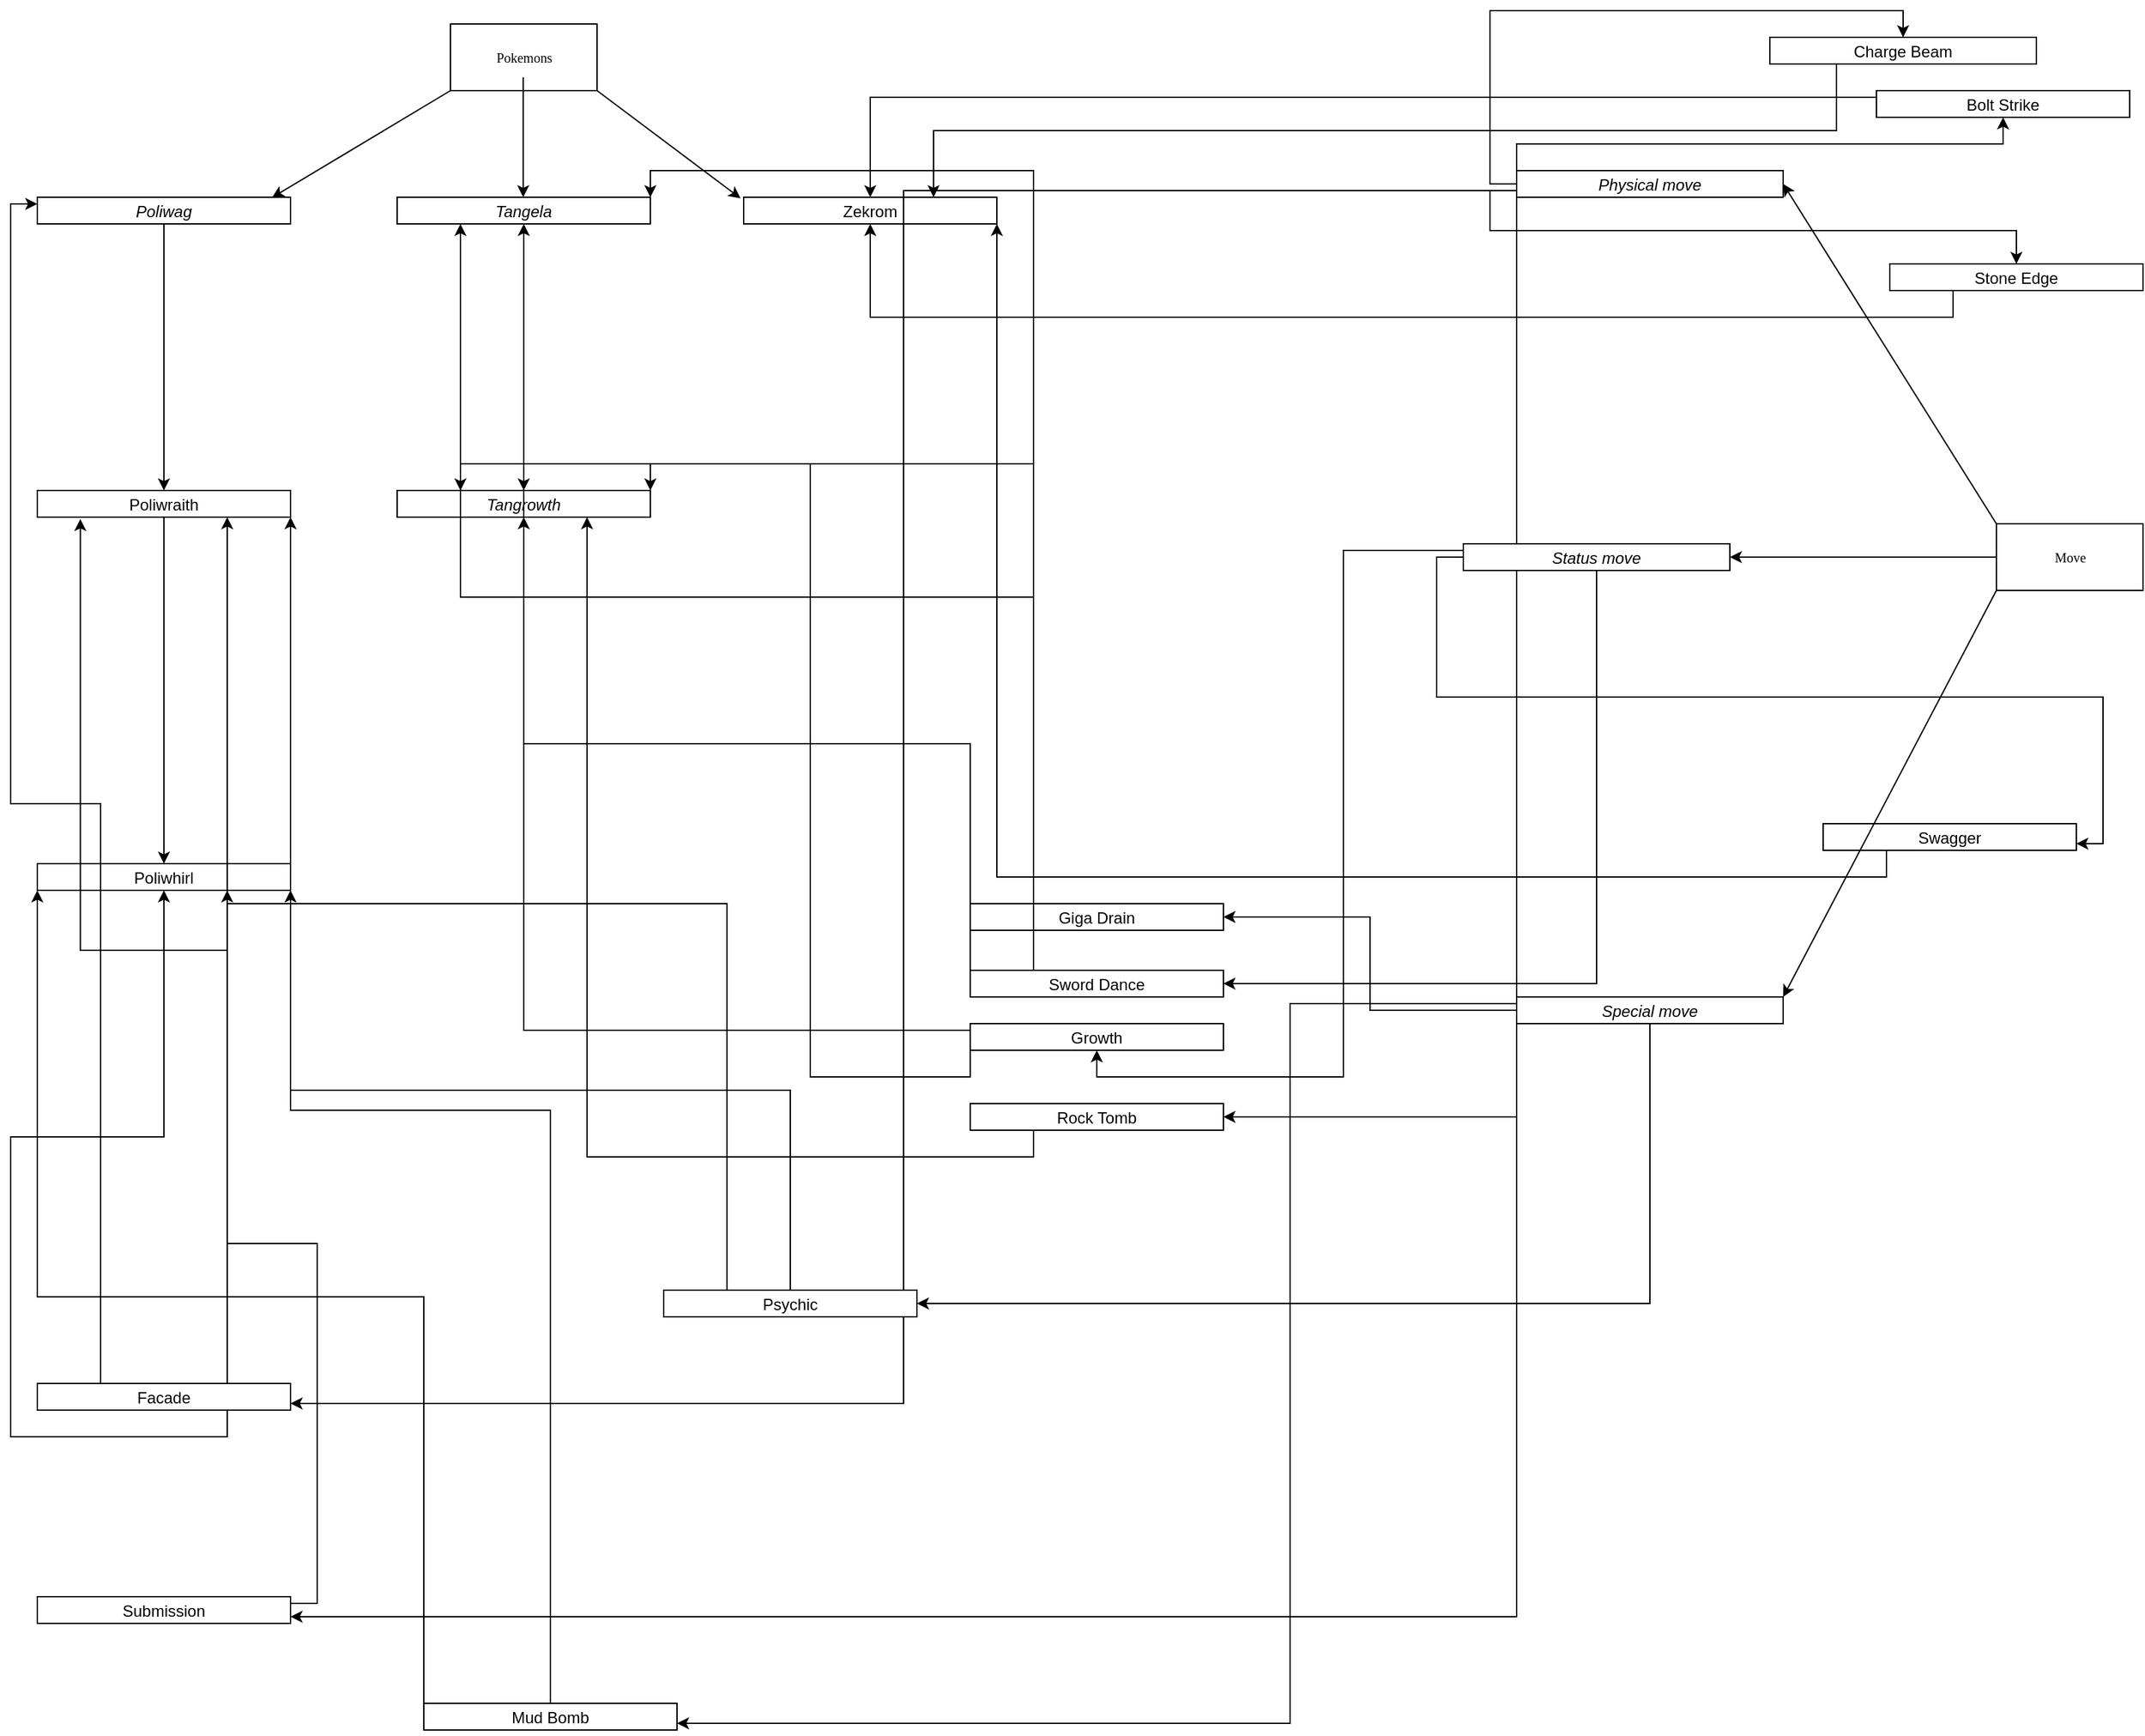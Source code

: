 <mxfile version="20.4.1" type="device"><diagram name="Page-1" id="c4acf3e9-155e-7222-9cf6-157b1a14988f"><mxGraphModel dx="2813" dy="1127" grid="1" gridSize="10" guides="1" tooltips="1" connect="1" arrows="1" fold="1" page="1" pageScale="1" pageWidth="850" pageHeight="1100" background="none" math="0" shadow="0"><root><mxCell id="0"/><mxCell id="1" parent="0"/><mxCell id="5d2195bd80daf111-13" value="Move" style="html=1;rounded=0;shadow=0;comic=0;labelBackgroundColor=none;strokeWidth=1;fontFamily=Verdana;fontSize=10;align=center;" parent="1" vertex="1"><mxGeometry x="720" y="405" width="110" height="50" as="geometry"/></mxCell><mxCell id="5d2195bd80daf111-17" value="Pokemons" style="html=1;rounded=0;shadow=0;comic=0;labelBackgroundColor=none;strokeWidth=1;fontFamily=Verdana;fontSize=10;align=center;" parent="1" vertex="1"><mxGeometry x="-440" y="30" width="110" height="50" as="geometry"/></mxCell><mxCell id="5d2195bd80daf111-18" value="&lt;p style=&quot;margin:0px;margin-top:4px;text-align:center;&quot;&gt;Zekrom&lt;/p&gt;&lt;hr size=&quot;1&quot;&gt;&lt;p style=&quot;margin:0px;margin-left:4px;&quot;&gt;+ field1: Type&lt;br&gt;+ field2: Type&lt;/p&gt;&lt;hr size=&quot;1&quot;&gt;&lt;p style=&quot;margin:0px;margin-left:4px;&quot;&gt;+ method1(Type): Type&lt;br&gt;+ method2(Type, Type): Type&lt;/p&gt;" style="verticalAlign=top;align=left;overflow=fill;fontSize=12;fontFamily=Helvetica;html=1;rounded=0;shadow=0;comic=0;labelBackgroundColor=none;strokeWidth=1" parent="1" vertex="1"><mxGeometry x="-220" y="160" width="190" height="20" as="geometry"/></mxCell><mxCell id="5d2195bd80daf111-19" value="&lt;p style=&quot;margin:0px;margin-top:4px;text-align:center;&quot;&gt;&lt;i&gt;Poliwag&lt;/i&gt;&lt;/p&gt;&lt;hr size=&quot;1&quot;&gt;&lt;p style=&quot;margin:0px;margin-left:4px;&quot;&gt;+ field1: Type&lt;br&gt;+ field2: Type&lt;/p&gt;&lt;hr size=&quot;1&quot;&gt;&lt;p style=&quot;margin:0px;margin-left:4px;&quot;&gt;+ method1(Type): Type&lt;br&gt;+ method2(Type, Type): Type&lt;/p&gt;" style="verticalAlign=top;align=left;overflow=fill;fontSize=12;fontFamily=Helvetica;html=1;rounded=0;shadow=0;comic=0;labelBackgroundColor=none;strokeWidth=1" parent="1" vertex="1"><mxGeometry x="-750" y="160" width="190" height="20" as="geometry"/></mxCell><mxCell id="5d2195bd80daf111-20" value="&lt;p style=&quot;margin:0px;margin-top:4px;text-align:center;&quot;&gt;&lt;i&gt;Tangela&lt;/i&gt;&lt;/p&gt;&lt;hr size=&quot;1&quot;&gt;&lt;p style=&quot;margin:0px;margin-left:4px;&quot;&gt;+ field1: Type&lt;br&gt;+ field2: Type&lt;/p&gt;&lt;hr size=&quot;1&quot;&gt;&lt;p style=&quot;margin:0px;margin-left:4px;&quot;&gt;+ method1(Type): Type&lt;br&gt;+ method2(Type, Type): Type&lt;/p&gt;" style="verticalAlign=top;align=left;overflow=fill;fontSize=12;fontFamily=Helvetica;html=1;rounded=0;shadow=0;comic=0;labelBackgroundColor=none;strokeWidth=1" parent="1" vertex="1"><mxGeometry x="-480" y="160" width="190" height="20" as="geometry"/></mxCell><mxCell id="pQqlLf4NaLZYfBE0I-tY-2" value="&lt;p style=&quot;margin:0px;margin-top:4px;text-align:center;&quot;&gt;Poliwraith&lt;/p&gt;&lt;hr size=&quot;1&quot;&gt;&lt;p style=&quot;margin:0px;margin-left:4px;&quot;&gt;+ field1: Type&lt;br&gt;+ field2: Type&lt;/p&gt;&lt;hr size=&quot;1&quot;&gt;&lt;p style=&quot;margin:0px;margin-left:4px;&quot;&gt;+ method1(Type): Type&lt;br&gt;+ method2(Type, Type): Type&lt;/p&gt;" style="verticalAlign=top;align=left;overflow=fill;fontSize=12;fontFamily=Helvetica;html=1;rounded=0;shadow=0;comic=0;labelBackgroundColor=none;strokeWidth=1" vertex="1" parent="1"><mxGeometry x="-750" y="380" width="190" height="20" as="geometry"/></mxCell><mxCell id="pQqlLf4NaLZYfBE0I-tY-4" value="&lt;p style=&quot;margin:0px;margin-top:4px;text-align:center;&quot;&gt;&lt;i&gt;Tangrowth&lt;/i&gt;&lt;/p&gt;&lt;hr size=&quot;1&quot;&gt;&lt;p style=&quot;margin:0px;margin-left:4px;&quot;&gt;+ field1: Type&lt;br&gt;+ field2: Type&lt;/p&gt;&lt;hr size=&quot;1&quot;&gt;&lt;p style=&quot;margin:0px;margin-left:4px;&quot;&gt;+ method1(Type): Type&lt;br&gt;+ method2(Type, Type): Type&lt;/p&gt;" style="verticalAlign=top;align=left;overflow=fill;fontSize=12;fontFamily=Helvetica;html=1;rounded=0;shadow=0;comic=0;labelBackgroundColor=none;strokeWidth=1" vertex="1" parent="1"><mxGeometry x="-480" y="380" width="190" height="20" as="geometry"/></mxCell><mxCell id="pQqlLf4NaLZYfBE0I-tY-5" value="&lt;p style=&quot;margin:0px;margin-top:4px;text-align:center;&quot;&gt;Poliwhirl&lt;/p&gt;&lt;hr size=&quot;1&quot;&gt;&lt;p style=&quot;margin:0px;margin-left:4px;&quot;&gt;+ field1: Type&lt;br&gt;+ field2: Type&lt;/p&gt;&lt;hr size=&quot;1&quot;&gt;&lt;p style=&quot;margin:0px;margin-left:4px;&quot;&gt;+ method1(Type): Type&lt;br&gt;+ method2(Type, Type): Type&lt;/p&gt;" style="verticalAlign=top;align=left;overflow=fill;fontSize=12;fontFamily=Helvetica;html=1;rounded=0;shadow=0;comic=0;labelBackgroundColor=none;strokeWidth=1" vertex="1" parent="1"><mxGeometry x="-750" y="660" width="190" height="20" as="geometry"/></mxCell><mxCell id="pQqlLf4NaLZYfBE0I-tY-7" value="" style="endArrow=classic;html=1;rounded=0;entryX=0.5;entryY=0;entryDx=0;entryDy=0;" edge="1" parent="1" source="5d2195bd80daf111-19" target="pQqlLf4NaLZYfBE0I-tY-2"><mxGeometry width="50" height="50" relative="1" as="geometry"><mxPoint x="-680" y="340" as="sourcePoint"/><mxPoint x="-630" y="290" as="targetPoint"/></mxGeometry></mxCell><mxCell id="pQqlLf4NaLZYfBE0I-tY-8" value="" style="endArrow=classic;html=1;rounded=0;entryX=0.5;entryY=0;entryDx=0;entryDy=0;exitX=0.5;exitY=1;exitDx=0;exitDy=0;" edge="1" parent="1" source="pQqlLf4NaLZYfBE0I-tY-2" target="pQqlLf4NaLZYfBE0I-tY-5"><mxGeometry width="50" height="50" relative="1" as="geometry"><mxPoint x="-670" y="550" as="sourcePoint"/><mxPoint x="-620" y="500" as="targetPoint"/></mxGeometry></mxCell><mxCell id="pQqlLf4NaLZYfBE0I-tY-9" value="" style="endArrow=classic;html=1;rounded=0;entryX=0.5;entryY=0;entryDx=0;entryDy=0;exitX=0.5;exitY=1;exitDx=0;exitDy=0;" edge="1" parent="1" source="5d2195bd80daf111-20" target="pQqlLf4NaLZYfBE0I-tY-4"><mxGeometry width="50" height="50" relative="1" as="geometry"><mxPoint x="-385" y="210" as="sourcePoint"/><mxPoint x="-400" y="380" as="targetPoint"/></mxGeometry></mxCell><mxCell id="pQqlLf4NaLZYfBE0I-tY-11" value="" style="endArrow=classic;html=1;rounded=0;" edge="1" parent="1"><mxGeometry width="50" height="50" relative="1" as="geometry"><mxPoint x="-385.4" y="70" as="sourcePoint"/><mxPoint x="-385.4" y="160" as="targetPoint"/></mxGeometry></mxCell><mxCell id="pQqlLf4NaLZYfBE0I-tY-12" value="" style="endArrow=classic;html=1;rounded=0;entryX=0.927;entryY=0.013;entryDx=0;entryDy=0;entryPerimeter=0;exitX=0;exitY=1;exitDx=0;exitDy=0;" edge="1" parent="1" source="5d2195bd80daf111-17" target="5d2195bd80daf111-19"><mxGeometry width="50" height="50" relative="1" as="geometry"><mxPoint x="-440" y="70" as="sourcePoint"/><mxPoint x="-440" y="160" as="targetPoint"/></mxGeometry></mxCell><mxCell id="pQqlLf4NaLZYfBE0I-tY-13" value="" style="endArrow=classic;html=1;rounded=0;entryX=-0.012;entryY=0.041;entryDx=0;entryDy=0;entryPerimeter=0;exitX=1;exitY=1;exitDx=0;exitDy=0;" edge="1" parent="1" source="5d2195bd80daf111-17" target="5d2195bd80daf111-18"><mxGeometry width="50" height="50" relative="1" as="geometry"><mxPoint x="-350" y="80" as="sourcePoint"/><mxPoint x="-350" y="170" as="targetPoint"/></mxGeometry></mxCell><mxCell id="pQqlLf4NaLZYfBE0I-tY-36" style="edgeStyle=orthogonalEdgeStyle;rounded=0;orthogonalLoop=1;jettySize=auto;html=1;exitX=0;exitY=0;exitDx=0;exitDy=0;" edge="1" parent="1" source="pQqlLf4NaLZYfBE0I-tY-14" target="pQqlLf4NaLZYfBE0I-tY-23"><mxGeometry relative="1" as="geometry"/></mxCell><mxCell id="pQqlLf4NaLZYfBE0I-tY-38" style="edgeStyle=orthogonalEdgeStyle;rounded=0;orthogonalLoop=1;jettySize=auto;html=1;exitX=0;exitY=0.5;exitDx=0;exitDy=0;entryX=0.5;entryY=0;entryDx=0;entryDy=0;" edge="1" parent="1" source="pQqlLf4NaLZYfBE0I-tY-14" target="pQqlLf4NaLZYfBE0I-tY-17"><mxGeometry relative="1" as="geometry"/></mxCell><mxCell id="pQqlLf4NaLZYfBE0I-tY-40" style="edgeStyle=orthogonalEdgeStyle;rounded=0;orthogonalLoop=1;jettySize=auto;html=1;exitX=0;exitY=0.75;exitDx=0;exitDy=0;" edge="1" parent="1" source="pQqlLf4NaLZYfBE0I-tY-14" target="pQqlLf4NaLZYfBE0I-tY-39"><mxGeometry relative="1" as="geometry"/></mxCell><mxCell id="pQqlLf4NaLZYfBE0I-tY-61" style="edgeStyle=orthogonalEdgeStyle;rounded=0;orthogonalLoop=1;jettySize=auto;html=1;exitX=0;exitY=1;exitDx=0;exitDy=0;entryX=1;entryY=0.5;entryDx=0;entryDy=0;" edge="1" parent="1" source="pQqlLf4NaLZYfBE0I-tY-14" target="pQqlLf4NaLZYfBE0I-tY-20"><mxGeometry relative="1" as="geometry"/></mxCell><mxCell id="pQqlLf4NaLZYfBE0I-tY-76" style="edgeStyle=orthogonalEdgeStyle;rounded=0;orthogonalLoop=1;jettySize=auto;html=1;exitX=0;exitY=0.75;exitDx=0;exitDy=0;entryX=1;entryY=0.75;entryDx=0;entryDy=0;" edge="1" parent="1" source="pQqlLf4NaLZYfBE0I-tY-14" target="pQqlLf4NaLZYfBE0I-tY-62"><mxGeometry relative="1" as="geometry"/></mxCell><mxCell id="pQqlLf4NaLZYfBE0I-tY-79" style="edgeStyle=orthogonalEdgeStyle;rounded=0;orthogonalLoop=1;jettySize=auto;html=1;exitX=0;exitY=1;exitDx=0;exitDy=0;entryX=1;entryY=0.75;entryDx=0;entryDy=0;" edge="1" parent="1" source="pQqlLf4NaLZYfBE0I-tY-14" target="pQqlLf4NaLZYfBE0I-tY-65"><mxGeometry relative="1" as="geometry"/></mxCell><mxCell id="pQqlLf4NaLZYfBE0I-tY-14" value="&lt;p style=&quot;margin:0px;margin-top:4px;text-align:center;&quot;&gt;&lt;i&gt;Physical move&lt;/i&gt;&lt;/p&gt;&lt;p style=&quot;margin:0px;margin-left:4px;&quot;&gt;&lt;br&gt;&lt;/p&gt;" style="verticalAlign=top;align=left;overflow=fill;fontSize=12;fontFamily=Helvetica;html=1;rounded=0;shadow=0;comic=0;labelBackgroundColor=none;strokeWidth=1" vertex="1" parent="1"><mxGeometry x="360" y="140" width="200" height="20" as="geometry"/></mxCell><mxCell id="pQqlLf4NaLZYfBE0I-tY-47" style="edgeStyle=orthogonalEdgeStyle;rounded=0;orthogonalLoop=1;jettySize=auto;html=1;exitX=0.25;exitY=1;exitDx=0;exitDy=0;entryX=0.75;entryY=0;entryDx=0;entryDy=0;" edge="1" parent="1" source="pQqlLf4NaLZYfBE0I-tY-17" target="5d2195bd80daf111-18"><mxGeometry relative="1" as="geometry"/></mxCell><mxCell id="pQqlLf4NaLZYfBE0I-tY-17" value="&lt;p style=&quot;margin:0px;margin-top:4px;text-align:center;&quot;&gt;Charge Beam&lt;/p&gt;" style="verticalAlign=top;align=left;overflow=fill;fontSize=12;fontFamily=Helvetica;html=1;rounded=0;shadow=0;comic=0;labelBackgroundColor=none;strokeWidth=1" vertex="1" parent="1"><mxGeometry x="550" y="40" width="200" height="20" as="geometry"/></mxCell><mxCell id="pQqlLf4NaLZYfBE0I-tY-49" style="edgeStyle=orthogonalEdgeStyle;rounded=0;orthogonalLoop=1;jettySize=auto;html=1;exitX=0;exitY=0.25;exitDx=0;exitDy=0;entryX=0.5;entryY=1;entryDx=0;entryDy=0;" edge="1" parent="1" source="pQqlLf4NaLZYfBE0I-tY-18" target="5d2195bd80daf111-20"><mxGeometry relative="1" as="geometry"/></mxCell><mxCell id="pQqlLf4NaLZYfBE0I-tY-54" style="edgeStyle=orthogonalEdgeStyle;rounded=0;orthogonalLoop=1;jettySize=auto;html=1;exitX=0;exitY=1;exitDx=0;exitDy=0;entryX=0.25;entryY=0;entryDx=0;entryDy=0;" edge="1" parent="1" source="pQqlLf4NaLZYfBE0I-tY-18" target="pQqlLf4NaLZYfBE0I-tY-4"><mxGeometry relative="1" as="geometry"/></mxCell><mxCell id="pQqlLf4NaLZYfBE0I-tY-18" value="&lt;p style=&quot;margin:0px;margin-top:4px;text-align:center;&quot;&gt;Growth&lt;/p&gt;" style="verticalAlign=top;align=left;overflow=fill;fontSize=12;fontFamily=Helvetica;html=1;rounded=0;shadow=0;comic=0;labelBackgroundColor=none;strokeWidth=1" vertex="1" parent="1"><mxGeometry x="-50" y="780" width="190" height="20" as="geometry"/></mxCell><mxCell id="pQqlLf4NaLZYfBE0I-tY-50" style="edgeStyle=orthogonalEdgeStyle;rounded=0;orthogonalLoop=1;jettySize=auto;html=1;exitX=0.25;exitY=0;exitDx=0;exitDy=0;entryX=1;entryY=0;entryDx=0;entryDy=0;" edge="1" parent="1" source="pQqlLf4NaLZYfBE0I-tY-19" target="5d2195bd80daf111-20"><mxGeometry relative="1" as="geometry"/></mxCell><mxCell id="pQqlLf4NaLZYfBE0I-tY-53" style="edgeStyle=orthogonalEdgeStyle;rounded=0;orthogonalLoop=1;jettySize=auto;html=1;exitX=0.25;exitY=0;exitDx=0;exitDy=0;entryX=1;entryY=0;entryDx=0;entryDy=0;" edge="1" parent="1" source="pQqlLf4NaLZYfBE0I-tY-19" target="pQqlLf4NaLZYfBE0I-tY-4"><mxGeometry relative="1" as="geometry"/></mxCell><mxCell id="pQqlLf4NaLZYfBE0I-tY-19" value="&lt;p style=&quot;margin:0px;margin-top:4px;text-align:center;&quot;&gt;Giga Drain&lt;/p&gt;" style="verticalAlign=top;align=left;overflow=fill;fontSize=12;fontFamily=Helvetica;html=1;rounded=0;shadow=0;comic=0;labelBackgroundColor=none;strokeWidth=1" vertex="1" parent="1"><mxGeometry x="-50" y="690" width="190" height="20" as="geometry"/></mxCell><mxCell id="pQqlLf4NaLZYfBE0I-tY-60" style="edgeStyle=orthogonalEdgeStyle;rounded=0;orthogonalLoop=1;jettySize=auto;html=1;exitX=0.25;exitY=1;exitDx=0;exitDy=0;entryX=0.75;entryY=1;entryDx=0;entryDy=0;" edge="1" parent="1" source="pQqlLf4NaLZYfBE0I-tY-20" target="pQqlLf4NaLZYfBE0I-tY-4"><mxGeometry relative="1" as="geometry"/></mxCell><mxCell id="pQqlLf4NaLZYfBE0I-tY-20" value="&lt;p style=&quot;margin:0px;margin-top:4px;text-align:center;&quot;&gt;Rock Tomb&lt;/p&gt;" style="verticalAlign=top;align=left;overflow=fill;fontSize=12;fontFamily=Helvetica;html=1;rounded=0;shadow=0;comic=0;labelBackgroundColor=none;strokeWidth=1" vertex="1" parent="1"><mxGeometry x="-50" y="840" width="190" height="20" as="geometry"/></mxCell><mxCell id="pQqlLf4NaLZYfBE0I-tY-51" style="edgeStyle=orthogonalEdgeStyle;rounded=0;orthogonalLoop=1;jettySize=auto;html=1;exitX=0.25;exitY=0;exitDx=0;exitDy=0;entryX=0.25;entryY=1;entryDx=0;entryDy=0;" edge="1" parent="1" source="pQqlLf4NaLZYfBE0I-tY-21" target="5d2195bd80daf111-20"><mxGeometry relative="1" as="geometry"/></mxCell><mxCell id="pQqlLf4NaLZYfBE0I-tY-52" style="edgeStyle=orthogonalEdgeStyle;rounded=0;orthogonalLoop=1;jettySize=auto;html=1;exitX=0;exitY=0;exitDx=0;exitDy=0;entryX=0.5;entryY=1;entryDx=0;entryDy=0;" edge="1" parent="1" source="pQqlLf4NaLZYfBE0I-tY-21" target="pQqlLf4NaLZYfBE0I-tY-4"><mxGeometry relative="1" as="geometry"/></mxCell><mxCell id="pQqlLf4NaLZYfBE0I-tY-21" value="&lt;p style=&quot;margin:0px;margin-top:4px;text-align:center;&quot;&gt;Sword Dance&lt;/p&gt;&lt;p style=&quot;margin:0px;margin-top:4px;text-align:center;&quot;&gt;&lt;br&gt;&lt;/p&gt;" style="verticalAlign=top;align=left;overflow=fill;fontSize=12;fontFamily=Helvetica;html=1;rounded=0;shadow=0;comic=0;labelBackgroundColor=none;strokeWidth=1" vertex="1" parent="1"><mxGeometry x="-50" y="740" width="190" height="20" as="geometry"/></mxCell><mxCell id="pQqlLf4NaLZYfBE0I-tY-41" style="edgeStyle=orthogonalEdgeStyle;rounded=0;orthogonalLoop=1;jettySize=auto;html=1;exitX=0;exitY=0.25;exitDx=0;exitDy=0;" edge="1" parent="1" source="pQqlLf4NaLZYfBE0I-tY-23" target="5d2195bd80daf111-18"><mxGeometry relative="1" as="geometry"/></mxCell><mxCell id="pQqlLf4NaLZYfBE0I-tY-23" value="&lt;p style=&quot;margin:0px;margin-top:4px;text-align:center;&quot;&gt;Bolt Strike&lt;/p&gt;&lt;p style=&quot;margin:0px;margin-top:4px;text-align:center;&quot;&gt;&lt;br&gt;&lt;/p&gt;" style="verticalAlign=top;align=left;overflow=fill;fontSize=12;fontFamily=Helvetica;html=1;rounded=0;shadow=0;comic=0;labelBackgroundColor=none;strokeWidth=1" vertex="1" parent="1"><mxGeometry x="630" y="80" width="190" height="20" as="geometry"/></mxCell><mxCell id="pQqlLf4NaLZYfBE0I-tY-48" style="edgeStyle=orthogonalEdgeStyle;rounded=0;orthogonalLoop=1;jettySize=auto;html=1;exitX=0.25;exitY=1;exitDx=0;exitDy=0;entryX=1;entryY=1;entryDx=0;entryDy=0;" edge="1" parent="1" source="pQqlLf4NaLZYfBE0I-tY-24" target="5d2195bd80daf111-18"><mxGeometry relative="1" as="geometry"/></mxCell><mxCell id="pQqlLf4NaLZYfBE0I-tY-24" value="&lt;p style=&quot;margin:0px;margin-top:4px;text-align:center;&quot;&gt;Swagger&lt;/p&gt;" style="verticalAlign=top;align=left;overflow=fill;fontSize=12;fontFamily=Helvetica;html=1;rounded=0;shadow=0;comic=0;labelBackgroundColor=none;strokeWidth=1" vertex="1" parent="1"><mxGeometry x="590" y="630" width="190" height="20" as="geometry"/></mxCell><mxCell id="pQqlLf4NaLZYfBE0I-tY-37" style="edgeStyle=orthogonalEdgeStyle;rounded=0;orthogonalLoop=1;jettySize=auto;html=1;exitX=0;exitY=0.5;exitDx=0;exitDy=0;entryX=1;entryY=0.75;entryDx=0;entryDy=0;" edge="1" parent="1" source="pQqlLf4NaLZYfBE0I-tY-27" target="pQqlLf4NaLZYfBE0I-tY-24"><mxGeometry relative="1" as="geometry"/></mxCell><mxCell id="pQqlLf4NaLZYfBE0I-tY-55" style="edgeStyle=orthogonalEdgeStyle;rounded=0;orthogonalLoop=1;jettySize=auto;html=1;exitX=0;exitY=0.25;exitDx=0;exitDy=0;entryX=0.5;entryY=1;entryDx=0;entryDy=0;" edge="1" parent="1" source="pQqlLf4NaLZYfBE0I-tY-27" target="pQqlLf4NaLZYfBE0I-tY-18"><mxGeometry relative="1" as="geometry"/></mxCell><mxCell id="pQqlLf4NaLZYfBE0I-tY-56" style="edgeStyle=orthogonalEdgeStyle;rounded=0;orthogonalLoop=1;jettySize=auto;html=1;exitX=0.5;exitY=1;exitDx=0;exitDy=0;entryX=1;entryY=0.5;entryDx=0;entryDy=0;" edge="1" parent="1" source="pQqlLf4NaLZYfBE0I-tY-27" target="pQqlLf4NaLZYfBE0I-tY-21"><mxGeometry relative="1" as="geometry"/></mxCell><mxCell id="pQqlLf4NaLZYfBE0I-tY-27" value="&lt;p style=&quot;margin:0px;margin-top:4px;text-align:center;&quot;&gt;&lt;i&gt;Status move&lt;/i&gt;&lt;/p&gt;&lt;p style=&quot;margin:0px;margin-left:4px;&quot;&gt;&lt;br&gt;&lt;/p&gt;" style="verticalAlign=top;align=left;overflow=fill;fontSize=12;fontFamily=Helvetica;html=1;rounded=0;shadow=0;comic=0;labelBackgroundColor=none;strokeWidth=1" vertex="1" parent="1"><mxGeometry x="320" y="420" width="200" height="20" as="geometry"/></mxCell><mxCell id="pQqlLf4NaLZYfBE0I-tY-28" value="" style="endArrow=classic;html=1;rounded=0;exitX=0;exitY=0.5;exitDx=0;exitDy=0;entryX=1;entryY=0.5;entryDx=0;entryDy=0;" edge="1" parent="1" source="5d2195bd80daf111-13" target="pQqlLf4NaLZYfBE0I-tY-27"><mxGeometry width="50" height="50" relative="1" as="geometry"><mxPoint x="660" y="450" as="sourcePoint"/><mxPoint x="710" y="400" as="targetPoint"/></mxGeometry></mxCell><mxCell id="pQqlLf4NaLZYfBE0I-tY-31" value="" style="endArrow=classic;html=1;rounded=0;entryX=1;entryY=0.5;entryDx=0;entryDy=0;exitX=0;exitY=0;exitDx=0;exitDy=0;" edge="1" parent="1" source="5d2195bd80daf111-13" target="pQqlLf4NaLZYfBE0I-tY-14"><mxGeometry width="50" height="50" relative="1" as="geometry"><mxPoint x="640" y="300" as="sourcePoint"/><mxPoint x="690" y="250" as="targetPoint"/></mxGeometry></mxCell><mxCell id="pQqlLf4NaLZYfBE0I-tY-57" style="edgeStyle=orthogonalEdgeStyle;rounded=0;orthogonalLoop=1;jettySize=auto;html=1;exitX=0;exitY=0.5;exitDx=0;exitDy=0;entryX=1;entryY=0.5;entryDx=0;entryDy=0;" edge="1" parent="1" source="pQqlLf4NaLZYfBE0I-tY-32" target="pQqlLf4NaLZYfBE0I-tY-19"><mxGeometry relative="1" as="geometry"/></mxCell><mxCell id="pQqlLf4NaLZYfBE0I-tY-77" style="edgeStyle=orthogonalEdgeStyle;rounded=0;orthogonalLoop=1;jettySize=auto;html=1;exitX=0;exitY=0.25;exitDx=0;exitDy=0;entryX=1;entryY=0.75;entryDx=0;entryDy=0;" edge="1" parent="1" source="pQqlLf4NaLZYfBE0I-tY-32" target="pQqlLf4NaLZYfBE0I-tY-63"><mxGeometry relative="1" as="geometry"><Array as="points"><mxPoint x="190" y="765"/><mxPoint x="190" y="1305"/></Array></mxGeometry></mxCell><mxCell id="pQqlLf4NaLZYfBE0I-tY-78" style="edgeStyle=orthogonalEdgeStyle;rounded=0;orthogonalLoop=1;jettySize=auto;html=1;exitX=0.5;exitY=1;exitDx=0;exitDy=0;entryX=1;entryY=0.5;entryDx=0;entryDy=0;" edge="1" parent="1" source="pQqlLf4NaLZYfBE0I-tY-32" target="pQqlLf4NaLZYfBE0I-tY-64"><mxGeometry relative="1" as="geometry"/></mxCell><mxCell id="pQqlLf4NaLZYfBE0I-tY-32" value="&lt;p style=&quot;margin:0px;margin-top:4px;text-align:center;&quot;&gt;&lt;i&gt;Special move&lt;/i&gt;&lt;/p&gt;&lt;p style=&quot;margin:0px;margin-left:4px;&quot;&gt;&lt;br&gt;&lt;/p&gt;" style="verticalAlign=top;align=left;overflow=fill;fontSize=12;fontFamily=Helvetica;html=1;rounded=0;shadow=0;comic=0;labelBackgroundColor=none;strokeWidth=1" vertex="1" parent="1"><mxGeometry x="360" y="760" width="200" height="20" as="geometry"/></mxCell><mxCell id="pQqlLf4NaLZYfBE0I-tY-34" value="" style="endArrow=classic;html=1;rounded=0;exitX=0;exitY=1;exitDx=0;exitDy=0;entryX=1;entryY=0;entryDx=0;entryDy=0;" edge="1" parent="1" source="5d2195bd80daf111-13" target="pQqlLf4NaLZYfBE0I-tY-32"><mxGeometry width="50" height="50" relative="1" as="geometry"><mxPoint x="640" y="600" as="sourcePoint"/><mxPoint x="690" y="550" as="targetPoint"/></mxGeometry></mxCell><mxCell id="pQqlLf4NaLZYfBE0I-tY-45" style="edgeStyle=orthogonalEdgeStyle;rounded=0;orthogonalLoop=1;jettySize=auto;html=1;exitX=0.25;exitY=1;exitDx=0;exitDy=0;entryX=0.5;entryY=1;entryDx=0;entryDy=0;" edge="1" parent="1" source="pQqlLf4NaLZYfBE0I-tY-39" target="5d2195bd80daf111-18"><mxGeometry relative="1" as="geometry"/></mxCell><mxCell id="pQqlLf4NaLZYfBE0I-tY-39" value="&lt;p style=&quot;margin:0px;margin-top:4px;text-align:center;&quot;&gt;Stone Edge&lt;/p&gt;" style="verticalAlign=top;align=left;overflow=fill;fontSize=12;fontFamily=Helvetica;html=1;rounded=0;shadow=0;comic=0;labelBackgroundColor=none;strokeWidth=1" vertex="1" parent="1"><mxGeometry x="640" y="210" width="190" height="20" as="geometry"/></mxCell><mxCell id="pQqlLf4NaLZYfBE0I-tY-66" style="edgeStyle=orthogonalEdgeStyle;rounded=0;orthogonalLoop=1;jettySize=auto;html=1;exitX=0.75;exitY=1;exitDx=0;exitDy=0;entryX=0.5;entryY=1;entryDx=0;entryDy=0;" edge="1" parent="1" source="pQqlLf4NaLZYfBE0I-tY-62" target="pQqlLf4NaLZYfBE0I-tY-5"><mxGeometry relative="1" as="geometry"/></mxCell><mxCell id="pQqlLf4NaLZYfBE0I-tY-67" style="edgeStyle=orthogonalEdgeStyle;rounded=0;orthogonalLoop=1;jettySize=auto;html=1;exitX=0.75;exitY=0;exitDx=0;exitDy=0;entryX=0.17;entryY=1.071;entryDx=0;entryDy=0;entryPerimeter=0;" edge="1" parent="1" source="pQqlLf4NaLZYfBE0I-tY-62" target="pQqlLf4NaLZYfBE0I-tY-2"><mxGeometry relative="1" as="geometry"/></mxCell><mxCell id="pQqlLf4NaLZYfBE0I-tY-68" style="edgeStyle=orthogonalEdgeStyle;rounded=0;orthogonalLoop=1;jettySize=auto;html=1;exitX=0.25;exitY=0;exitDx=0;exitDy=0;entryX=0;entryY=0.25;entryDx=0;entryDy=0;" edge="1" parent="1" source="pQqlLf4NaLZYfBE0I-tY-62" target="5d2195bd80daf111-19"><mxGeometry relative="1" as="geometry"/></mxCell><mxCell id="pQqlLf4NaLZYfBE0I-tY-62" value="&lt;p style=&quot;margin:0px;margin-top:4px;text-align:center;&quot;&gt;Facade&lt;/p&gt;" style="verticalAlign=top;align=left;overflow=fill;fontSize=12;fontFamily=Helvetica;html=1;rounded=0;shadow=0;comic=0;labelBackgroundColor=none;strokeWidth=1" vertex="1" parent="1"><mxGeometry x="-750" y="1050" width="190" height="20" as="geometry"/></mxCell><mxCell id="pQqlLf4NaLZYfBE0I-tY-72" style="edgeStyle=orthogonalEdgeStyle;rounded=0;orthogonalLoop=1;jettySize=auto;html=1;exitX=0.5;exitY=0;exitDx=0;exitDy=0;entryX=1;entryY=1;entryDx=0;entryDy=0;" edge="1" parent="1" source="pQqlLf4NaLZYfBE0I-tY-63" target="pQqlLf4NaLZYfBE0I-tY-2"><mxGeometry relative="1" as="geometry"/></mxCell><mxCell id="pQqlLf4NaLZYfBE0I-tY-73" style="edgeStyle=orthogonalEdgeStyle;rounded=0;orthogonalLoop=1;jettySize=auto;html=1;exitX=0;exitY=0;exitDx=0;exitDy=0;entryX=0;entryY=1;entryDx=0;entryDy=0;" edge="1" parent="1" source="pQqlLf4NaLZYfBE0I-tY-63" target="pQqlLf4NaLZYfBE0I-tY-5"><mxGeometry relative="1" as="geometry"/></mxCell><mxCell id="pQqlLf4NaLZYfBE0I-tY-63" value="&lt;p style=&quot;margin:0px;margin-top:4px;text-align:center;&quot;&gt;Mud Bomb&lt;/p&gt;" style="verticalAlign=top;align=left;overflow=fill;fontSize=12;fontFamily=Helvetica;html=1;rounded=0;shadow=0;comic=0;labelBackgroundColor=none;strokeWidth=1" vertex="1" parent="1"><mxGeometry x="-460" y="1290" width="190" height="20" as="geometry"/></mxCell><mxCell id="pQqlLf4NaLZYfBE0I-tY-70" style="edgeStyle=orthogonalEdgeStyle;rounded=0;orthogonalLoop=1;jettySize=auto;html=1;exitX=0.5;exitY=0;exitDx=0;exitDy=0;entryX=1;entryY=1;entryDx=0;entryDy=0;" edge="1" parent="1" source="pQqlLf4NaLZYfBE0I-tY-64" target="pQqlLf4NaLZYfBE0I-tY-5"><mxGeometry relative="1" as="geometry"/></mxCell><mxCell id="pQqlLf4NaLZYfBE0I-tY-71" style="edgeStyle=orthogonalEdgeStyle;rounded=0;orthogonalLoop=1;jettySize=auto;html=1;exitX=0.25;exitY=0;exitDx=0;exitDy=0;entryX=0.75;entryY=1;entryDx=0;entryDy=0;" edge="1" parent="1" source="pQqlLf4NaLZYfBE0I-tY-64" target="pQqlLf4NaLZYfBE0I-tY-2"><mxGeometry relative="1" as="geometry"/></mxCell><mxCell id="pQqlLf4NaLZYfBE0I-tY-64" value="&lt;p style=&quot;margin:0px;margin-top:4px;text-align:center;&quot;&gt;Psychic&lt;/p&gt;" style="verticalAlign=top;align=left;overflow=fill;fontSize=12;fontFamily=Helvetica;html=1;rounded=0;shadow=0;comic=0;labelBackgroundColor=none;strokeWidth=1" vertex="1" parent="1"><mxGeometry x="-280" y="980" width="190" height="20" as="geometry"/></mxCell><mxCell id="pQqlLf4NaLZYfBE0I-tY-69" style="edgeStyle=orthogonalEdgeStyle;rounded=0;orthogonalLoop=1;jettySize=auto;html=1;exitX=1;exitY=0.25;exitDx=0;exitDy=0;entryX=0.75;entryY=1;entryDx=0;entryDy=0;" edge="1" parent="1" source="pQqlLf4NaLZYfBE0I-tY-65" target="pQqlLf4NaLZYfBE0I-tY-5"><mxGeometry relative="1" as="geometry"/></mxCell><mxCell id="pQqlLf4NaLZYfBE0I-tY-65" value="&lt;p style=&quot;margin:0px;margin-top:4px;text-align:center;&quot;&gt;Submission&lt;/p&gt;" style="verticalAlign=top;align=left;overflow=fill;fontSize=12;fontFamily=Helvetica;html=1;rounded=0;shadow=0;comic=0;labelBackgroundColor=none;strokeWidth=1" vertex="1" parent="1"><mxGeometry x="-750" y="1210" width="190" height="20" as="geometry"/></mxCell></root></mxGraphModel></diagram></mxfile>